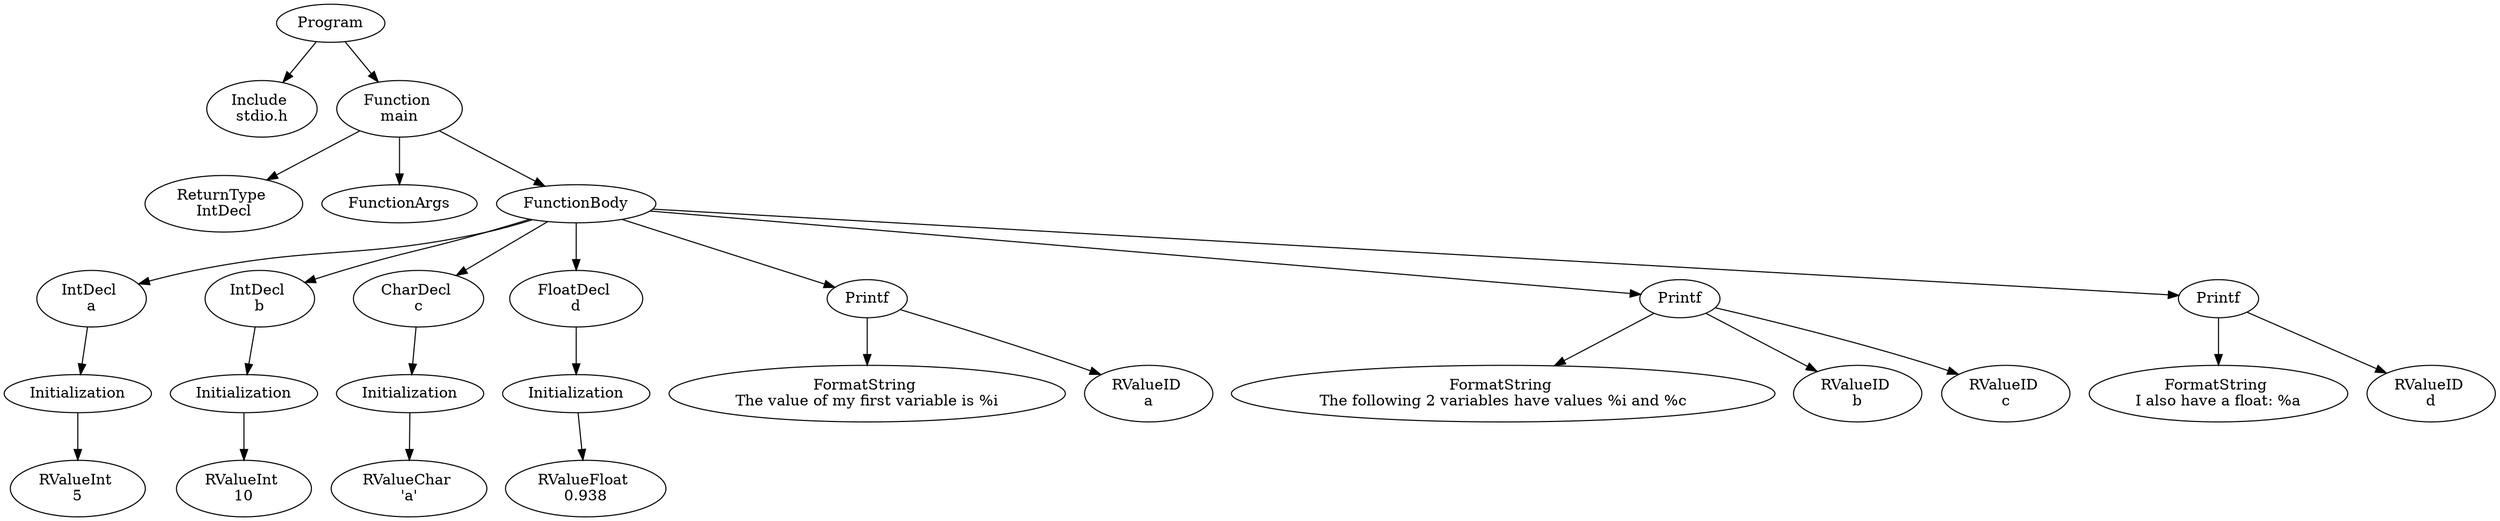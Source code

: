 digraph AST {
2 [label="Program"];
3 [label="Include \nstdio.h"];
4 [label="Function \nmain"];
5 [label="ReturnType \nIntDecl"];
6 [label="FunctionArgs"];
7 [label="FunctionBody"];
8 [label="IntDecl \na"];
9 [label="Initialization"];
10 [label="RValueInt \n5"];
9 -> 10;
8 -> 9;
11 [label="IntDecl \nb"];
12 [label="Initialization"];
13 [label="RValueInt \n10"];
12 -> 13;
11 -> 12;
14 [label="CharDecl \nc"];
15 [label="Initialization"];
16 [label="RValueChar \n'a'"];
15 -> 16;
14 -> 15;
17 [label="FloatDecl \nd"];
18 [label="Initialization"];
19 [label="RValueFloat \n0.938"];
18 -> 19;
17 -> 18;
20 [label="Printf"];
21 [label="FormatString \nThe value of my first variable is %i"];
22 [label="RValueID \na"];
20 -> 21;
20 -> 22;
23 [label="Printf"];
24 [label="FormatString \nThe following 2 variables have values %i and %c"];
25 [label="RValueID \nb"];
26 [label="RValueID \nc"];
23 -> 24;
23 -> 25;
23 -> 26;
27 [label="Printf"];
28 [label="FormatString \nI also have a float: %a"];
29 [label="RValueID \nd"];
27 -> 28;
27 -> 29;
7 -> 8;
7 -> 11;
7 -> 14;
7 -> 17;
7 -> 20;
7 -> 23;
7 -> 27;
4 -> 5;
4 -> 6;
4 -> 7;
2 -> 3;
2 -> 4;
}